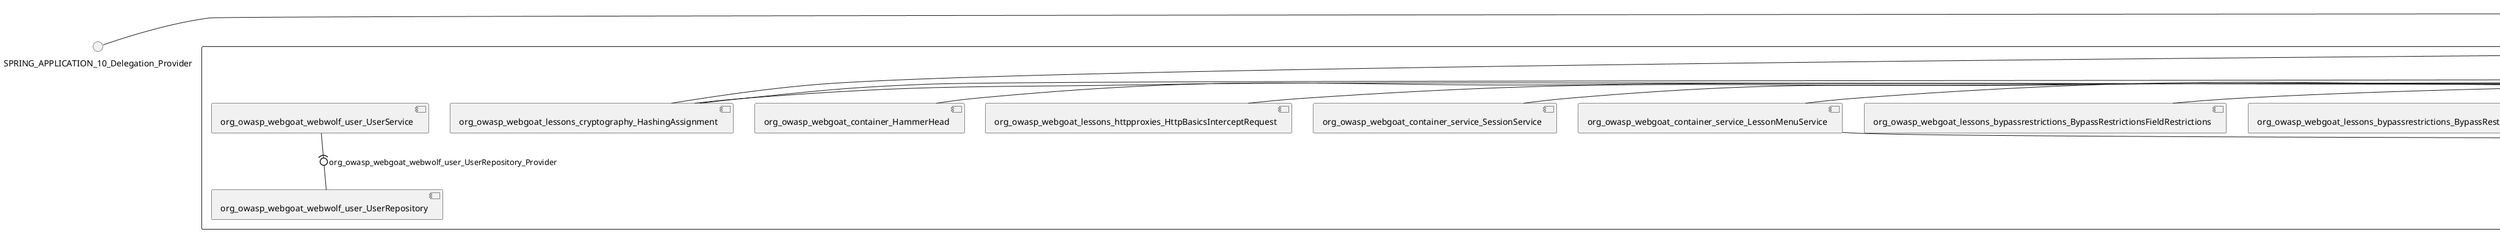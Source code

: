 @startuml
skinparam fixCircleLabelOverlapping true
skinparam componentStyle uml2
() SPRING_APPLICATION_10_Delegation_Provider
() SPRING_APPLICATION_11_Delegation_Provider
() SPRING_APPLICATION_2_Delegation_Provider
() SPRING_APPLICATION_3_Delegation_Provider
() SPRING_APPLICATION_4_Delegation_Provider
() SPRING_APPLICATION_5_Delegation_Provider
() SPRING_APPLICATION_6_Delegation_Provider
() SPRING_APPLICATION_7_Delegation_Provider
() SPRING_APPLICATION_8_Delegation_Provider
() SPRING_APPLICATION_9_Delegation_Provider
() SPRING_APPLICATION_BypassRestrictions_FieldRestrictions_POST_Delegation_Provider
() SPRING_APPLICATION_BypassRestrictions_frontendValidation_POST_Delegation_Provider
() SPRING_APPLICATION_ChromeDevTools_dummy_POST_Delegation_Provider
() SPRING_APPLICATION_ChromeDevTools_network_POST_Delegation_Provider
() SPRING_APPLICATION_CrossSiteScriptingStored_stored_xss_POST_Delegation_Provider
() SPRING_APPLICATION_CrossSiteScriptingStored_stored_xss_follow_up_POST_Delegation_Provider
() SPRING_APPLICATION_CrossSiteScripting_attack1_POST_Delegation_Provider
() SPRING_APPLICATION_CrossSiteScripting_attack3_POST_Delegation_Provider
() SPRING_APPLICATION_CrossSiteScripting_attack4_POST_Delegation_Provider
() SPRING_APPLICATION_CrossSiteScripting_attack5a_GET_Delegation_Provider
() SPRING_APPLICATION_CrossSiteScripting_attack6a_POST_Delegation_Provider
() SPRING_APPLICATION_CrossSiteScripting_dom_follow_up_POST_Delegation_Provider
() SPRING_APPLICATION_CrossSiteScripting_phone_home_xss_POST_Delegation_Provider
() SPRING_APPLICATION_CrossSiteScripting_quiz_GET_POST_Delegation_Provider
() SPRING_APPLICATION_Delegation_Provider
() SPRING_APPLICATION_GET_10_Delegation_Provider
() SPRING_APPLICATION_GET_11_Delegation_Provider
() SPRING_APPLICATION_GET_12_Delegation_Provider
() SPRING_APPLICATION_GET_13_Delegation_Provider
() SPRING_APPLICATION_GET_14_Delegation_Provider
() SPRING_APPLICATION_GET_2_Delegation_Provider
() SPRING_APPLICATION_GET_3_Delegation_Provider
() SPRING_APPLICATION_GET_4_Delegation_Provider
() SPRING_APPLICATION_GET_5_Delegation_Provider
() SPRING_APPLICATION_GET_6_Delegation_Provider
() SPRING_APPLICATION_GET_7_Delegation_Provider
() SPRING_APPLICATION_GET_8_Delegation_Provider
() SPRING_APPLICATION_GET_9_Delegation_Provider
() SPRING_APPLICATION_GET_Delegation_Provider
() SPRING_APPLICATION_HtmlTampering_task_POST_Delegation_Provider
() SPRING_APPLICATION_HttpBasics_attack1_POST_Delegation_Provider
() SPRING_APPLICATION_HttpBasics_attack2_POST_Delegation_Provider
() SPRING_APPLICATION_IDOR_diff_attributes_POST_Delegation_Provider
() SPRING_APPLICATION_IDOR_login_POST_Delegation_Provider
() SPRING_APPLICATION_IDOR_profile_alt_path_POST_Delegation_Provider
() SPRING_APPLICATION_InsecureDeserialization_task_POST_Delegation_Provider
() SPRING_APPLICATION_InsecureLogin_Delegation_Provider
() SPRING_APPLICATION_JWT_decode_POST_Delegation_Provider
() SPRING_APPLICATION_JWT_jku_Delegation_Provider
() SPRING_APPLICATION_JWT_kid_Delegation_Provider
() SPRING_APPLICATION_JWT_quiz_GET_POST_Delegation_Provider
() SPRING_APPLICATION_JWT_refresh_Delegation_Provider
() SPRING_APPLICATION_JWT_secret_POST_Delegation_Provider
() SPRING_APPLICATION_JWT_votings_Delegation_Provider
() SPRING_APPLICATION_LogSpoofing_log_bleeding_POST_Delegation_Provider
() SPRING_APPLICATION_LogSpoofing_log_spoofing_POST_Delegation_Provider
() SPRING_APPLICATION_POST_10_Delegation_Provider
() SPRING_APPLICATION_POST_11_Delegation_Provider
() SPRING_APPLICATION_POST_12_Delegation_Provider
() SPRING_APPLICATION_POST_13_Delegation_Provider
() SPRING_APPLICATION_POST_14_Delegation_Provider
() SPRING_APPLICATION_POST_15_Delegation_Provider
() SPRING_APPLICATION_POST_16_Delegation_Provider
() SPRING_APPLICATION_POST_17_Delegation_Provider
() SPRING_APPLICATION_POST_18_Delegation_Provider
() SPRING_APPLICATION_POST_2_Delegation_Provider
() SPRING_APPLICATION_POST_3_Delegation_Provider
() SPRING_APPLICATION_POST_4_Delegation_Provider
() SPRING_APPLICATION_POST_5_Delegation_Provider
() SPRING_APPLICATION_POST_6_Delegation_Provider
() SPRING_APPLICATION_POST_7_Delegation_Provider
() SPRING_APPLICATION_POST_8_Delegation_Provider
() SPRING_APPLICATION_POST_9_Delegation_Provider
() SPRING_APPLICATION_POST_Delegation_Provider
() SPRING_APPLICATION_PUT_Delegation_Provider
() SPRING_APPLICATION_PasswordReset_ForgotPassword_create_password_reset_link_POST_Delegation_Provider
() SPRING_APPLICATION_PasswordReset_SecurityQuestions_POST_Delegation_Provider
() SPRING_APPLICATION_PasswordReset_reset_Delegation_Provider
() SPRING_APPLICATION_PasswordReset_simple_mail_reset_POST_Delegation_Provider
() SPRING_APPLICATION_PathTraversal_profile_picture_GET_Delegation_Provider
() SPRING_APPLICATION_PathTraversal_profile_picture_fix_GET_Delegation_Provider
() SPRING_APPLICATION_PathTraversal_profile_upload_POST_Delegation_Provider
() SPRING_APPLICATION_PathTraversal_profile_upload_fix_POST_Delegation_Provider
() SPRING_APPLICATION_PathTraversal_profile_upload_remove_user_input_POST_Delegation_Provider
() SPRING_APPLICATION_PathTraversal_random_POST_Delegation_Provider
() SPRING_APPLICATION_PathTraversal_random_picture_GET_Delegation_Provider
() SPRING_APPLICATION_PathTraversal_zip_slip_Delegation_Provider
() SPRING_APPLICATION_SSRF_task1_POST_Delegation_Provider
() SPRING_APPLICATION_SSRF_task2_POST_Delegation_Provider
() SPRING_APPLICATION_SecurePasswords_assignment_POST_Delegation_Provider
() SPRING_APPLICATION_SqlInjectionAdvanced_attack6a_POST_Delegation_Provider
() SPRING_APPLICATION_SqlInjectionAdvanced_attack6b_POST_Delegation_Provider
() SPRING_APPLICATION_SqlInjectionAdvanced_challenge_Login_POST_Delegation_Provider
() SPRING_APPLICATION_SqlInjectionAdvanced_challenge_PUT_Delegation_Provider
() SPRING_APPLICATION_SqlInjectionAdvanced_quiz_GET_POST_Delegation_Provider
() SPRING_APPLICATION_SqlInjectionMitigations_attack10a_POST_Delegation_Provider
() SPRING_APPLICATION_SqlInjectionMitigations_attack10b_POST_Delegation_Provider
() SPRING_APPLICATION_SqlInjectionMitigations_attack12a_POST_Delegation_Provider
() SPRING_APPLICATION_SqlInjectionMitigations_servers_GET_Delegation_Provider
() SPRING_APPLICATION_SqlInjection_assignment5a_POST_Delegation_Provider
() SPRING_APPLICATION_SqlInjection_assignment5b_POST_Delegation_Provider
() SPRING_APPLICATION_SqlInjection_attack10_POST_Delegation_Provider
() SPRING_APPLICATION_SqlInjection_attack2_POST_Delegation_Provider
() SPRING_APPLICATION_SqlInjection_attack3_POST_Delegation_Provider
() SPRING_APPLICATION_SqlInjection_attack4_POST_Delegation_Provider
() SPRING_APPLICATION_SqlInjection_attack5_POST_Delegation_Provider
() SPRING_APPLICATION_SqlInjection_attack8_POST_Delegation_Provider
() SPRING_APPLICATION_SqlInjection_attack9_POST_Delegation_Provider
() SPRING_APPLICATION_SqlOnlyInputValidationOnKeywords_attack_POST_Delegation_Provider
() SPRING_APPLICATION_SqlOnlyInputValidation_attack_POST_Delegation_Provider
() SPRING_APPLICATION_VulnerableComponents_attack1_POST_Delegation_Provider
() SPRING_APPLICATION_WebWolf_GET_Delegation_Provider
() SPRING_APPLICATION_WebWolf_landing_Delegation_Provider
() SPRING_APPLICATION_WebWolf_mail_Delegation_Provider
() SPRING_APPLICATION_challenge_1_POST_Delegation_Provider
() SPRING_APPLICATION_challenge_5_POST_Delegation_Provider
() SPRING_APPLICATION_challenge_7_Delegation_Provider
() SPRING_APPLICATION_challenge_8_Delegation_Provider
() SPRING_APPLICATION_challenge_logo_Delegation_Provider
() SPRING_APPLICATION_cia_quiz_GET_POST_Delegation_Provider
() SPRING_APPLICATION_clientSideFiltering_attack1_POST_Delegation_Provider
() SPRING_APPLICATION_clientSideFiltering_challenge_store_coupons_GET_Delegation_Provider
() SPRING_APPLICATION_clientSideFiltering_getItForFree_POST_Delegation_Provider
() SPRING_APPLICATION_clientSideFiltering_salaries_GET_Delegation_Provider
() SPRING_APPLICATION_crypto_encoding_basic_auth_POST_Delegation_Provider
() SPRING_APPLICATION_crypto_encoding_xor_POST_Delegation_Provider
() SPRING_APPLICATION_crypto_hashing_POST_Delegation_Provider
() SPRING_APPLICATION_crypto_secure_defaults_POST_Delegation_Provider
() SPRING_APPLICATION_crypto_signing_verify_POST_Delegation_Provider
() SPRING_APPLICATION_csrf_feedback_message_POST_Delegation_Provider
() SPRING_APPLICATION_csrf_review_POST_Delegation_Provider
() SPRING_APPLICATION_files_GET_Delegation_Provider
() SPRING_APPLICATION_fileupload_POST_Delegation_Provider
() SPRING_APPLICATION_jwt_Delegation_Provider
() SPRING_APPLICATION_landing_Delegation_Provider
() SPRING_APPLICATION_lesson_template_Delegation_Provider
() SPRING_APPLICATION_login_oauth_mvc_GET_Delegation_Provider
() SPRING_APPLICATION_mail_DELETE_GET_POST_Delegation_Provider
() SPRING_APPLICATION_register_mvc_POST_Delegation_Provider
() SPRING_APPLICATION_registration_GET_Delegation_Provider
() SPRING_APPLICATION_requests_GET_Delegation_Provider
() SPRING_APPLICATION_scoreboard_data_GET_Delegation_Provider
() SPRING_APPLICATION_server_directory_GET_Delegation_Provider
() SPRING_APPLICATION_service_debug_labels_mvc_Delegation_Provider
() SPRING_APPLICATION_service_lessonoverview_mvc_GET_Delegation_Provider
() SPRING_APPLICATION_xxe_comments_GET_Delegation_Provider
rectangle System {
[org_owasp_webgoat_container_HammerHead] [[webgoat-webgoat.repository#_bzJ7OqrVEe-VJqgvZf4Ufw]]
[org_owasp_webgoat_container_WebWolfRedirect] [[webgoat-webgoat.repository#_bzJ7OqrVEe-VJqgvZf4Ufw]]
[org_owasp_webgoat_container_controller_StartLesson] [[webgoat-webgoat.repository#_bzJ7OqrVEe-VJqgvZf4Ufw]]
[org_owasp_webgoat_container_controller_Welcome] [[webgoat-webgoat.repository#_bzJ7OqrVEe-VJqgvZf4Ufw]]
[org_owasp_webgoat_container_i18n_PluginMessages_Provider] [[webgoat-webgoat.repository#_bzJ7OqrVEe-VJqgvZf4Ufw]]
[org_owasp_webgoat_container_report_ReportCardController] [[webgoat-webgoat.repository#_bzJ7OqrVEe-VJqgvZf4Ufw]]
[org_owasp_webgoat_container_service_EnvironmentService] [[webgoat-webgoat.repository#_bzJ7OqrVEe-VJqgvZf4Ufw]]
[org_owasp_webgoat_container_service_HintService] [[webgoat-webgoat.repository#_bzJ7OqrVEe-VJqgvZf4Ufw]]
[org_owasp_webgoat_container_service_LabelDebugService] [[webgoat-webgoat.repository#_bzJ7OqrVEe-VJqgvZf4Ufw]]
[org_owasp_webgoat_container_service_LabelService] [[webgoat-webgoat.repository#_bzJ7OqrVEe-VJqgvZf4Ufw]]
[org_owasp_webgoat_container_service_LessonInfoService] [[webgoat-webgoat.repository#_bzJ7OqrVEe-VJqgvZf4Ufw]]
[org_owasp_webgoat_container_service_LessonMenuService] [[webgoat-webgoat.repository#_bzJ7OqrVEe-VJqgvZf4Ufw]]
[org_owasp_webgoat_container_service_LessonProgressService] [[webgoat-webgoat.repository#_bzJ7OqrVEe-VJqgvZf4Ufw]]
[org_owasp_webgoat_container_service_RestartLessonService] [[webgoat-webgoat.repository#_bzJ7OqrVEe-VJqgvZf4Ufw]]
[org_owasp_webgoat_container_service_SessionService] [[webgoat-webgoat.repository#_bzJ7OqrVEe-VJqgvZf4Ufw]]
[org_owasp_webgoat_container_session_LessonSession_Provider] [[webgoat-webgoat.repository#_bzJ7OqrVEe-VJqgvZf4Ufw]]
[org_owasp_webgoat_container_users_RegistrationController] [[webgoat-webgoat.repository#_bzJ7OqrVEe-VJqgvZf4Ufw]]
[org_owasp_webgoat_container_users_Scoreboard] [[webgoat-webgoat.repository#_bzJ7OqrVEe-VJqgvZf4Ufw]]
[org_owasp_webgoat_container_users_UserProgressRepository] [[webgoat-webgoat.repository#_bzJ7OqrVEe-VJqgvZf4Ufw]]
[org_owasp_webgoat_container_users_UserRepository] [[webgoat-webgoat.repository#_bzJ7OqrVEe-VJqgvZf4Ufw]]
[org_owasp_webgoat_container_users_UserService] [[webgoat-webgoat.repository#_bzJ7OqrVEe-VJqgvZf4Ufw]]
[org_owasp_webgoat_lessons_authbypass_VerifyAccount] [[webgoat-webgoat.repository#_bzJ7OqrVEe-VJqgvZf4Ufw]]
[org_owasp_webgoat_lessons_bypassrestrictions_BypassRestrictionsFieldRestrictions] [[webgoat-webgoat.repository#_bzJ7OqrVEe-VJqgvZf4Ufw]]
[org_owasp_webgoat_lessons_bypassrestrictions_BypassRestrictionsFrontendValidation] [[webgoat-webgoat.repository#_bzJ7OqrVEe-VJqgvZf4Ufw]]
[org_owasp_webgoat_lessons_challenges_FlagController] [[webgoat-webgoat.repository#_bzJ7OqrVEe-VJqgvZf4Ufw]]
[org_owasp_webgoat_lessons_challenges_challenge1_Assignment1] [[webgoat-webgoat.repository#_bzJ7OqrVEe-VJqgvZf4Ufw]]
[org_owasp_webgoat_lessons_challenges_challenge1_ImageServlet] [[webgoat-webgoat.repository#_bzJ7OqrVEe-VJqgvZf4Ufw]]
[org_owasp_webgoat_lessons_challenges_challenge5_Assignment5] [[webgoat-webgoat.repository#_bzJ7OqrVEe-VJqgvZf4Ufw]]
[org_owasp_webgoat_lessons_challenges_challenge7_Assignment7] [[webgoat-webgoat.repository#_bzJ7OqrVEe-VJqgvZf4Ufw]]
[org_owasp_webgoat_lessons_challenges_challenge8_Assignment8] [[webgoat-webgoat.repository#_bzJ7OqrVEe-VJqgvZf4Ufw]]
[org_owasp_webgoat_lessons_chromedevtools_NetworkDummy] [[webgoat-webgoat.repository#_bzJ7OqrVEe-VJqgvZf4Ufw]]
[org_owasp_webgoat_lessons_chromedevtools_NetworkLesson] [[webgoat-webgoat.repository#_bzJ7OqrVEe-VJqgvZf4Ufw]]
[org_owasp_webgoat_lessons_cia_CIAQuiz] [[webgoat-webgoat.repository#_bzJ7OqrVEe-VJqgvZf4Ufw]]
[org_owasp_webgoat_lessons_clientsidefiltering_ClientSideFilteringAssignment] [[webgoat-webgoat.repository#_bzJ7OqrVEe-VJqgvZf4Ufw]]
[org_owasp_webgoat_lessons_clientsidefiltering_ClientSideFilteringFreeAssignment] [[webgoat-webgoat.repository#_bzJ7OqrVEe-VJqgvZf4Ufw]]
[org_owasp_webgoat_lessons_clientsidefiltering_Salaries] [[webgoat-webgoat.repository#_bzJ7OqrVEe-VJqgvZf4Ufw]]
[org_owasp_webgoat_lessons_clientsidefiltering_ShopEndpoint] [[webgoat-webgoat.repository#_bzJ7OqrVEe-VJqgvZf4Ufw]]
[org_owasp_webgoat_lessons_cryptography_EncodingAssignment] [[webgoat-webgoat.repository#_bzJ7OqrVEe-VJqgvZf4Ufw]]
[org_owasp_webgoat_lessons_cryptography_HashingAssignment] [[webgoat-webgoat.repository#_bzJ7OqrVEe-VJqgvZf4Ufw]]
[org_owasp_webgoat_lessons_cryptography_SecureDefaultsAssignment] [[webgoat-webgoat.repository#_bzJ7OqrVEe-VJqgvZf4Ufw]]
[org_owasp_webgoat_lessons_cryptography_SigningAssignment] [[webgoat-webgoat.repository#_bzJ7OqrVEe-VJqgvZf4Ufw]]
[org_owasp_webgoat_lessons_cryptography_XOREncodingAssignment] [[webgoat-webgoat.repository#_bzJ7OqrVEe-VJqgvZf4Ufw]]
[org_owasp_webgoat_lessons_csrf_CSRFConfirmFlag1] [[webgoat-webgoat.repository#_bzJ7OqrVEe-VJqgvZf4Ufw]]
[org_owasp_webgoat_lessons_csrf_CSRFFeedback] [[webgoat-webgoat.repository#_bzJ7OqrVEe-VJqgvZf4Ufw]]
[org_owasp_webgoat_lessons_csrf_CSRFGetFlag] [[webgoat-webgoat.repository#_bzJ7OqrVEe-VJqgvZf4Ufw]]
[org_owasp_webgoat_lessons_csrf_CSRFLogin] [[webgoat-webgoat.repository#_bzJ7OqrVEe-VJqgvZf4Ufw]]
[org_owasp_webgoat_lessons_csrf_ForgedReviews] [[webgoat-webgoat.repository#_bzJ7OqrVEe-VJqgvZf4Ufw]]
[org_owasp_webgoat_lessons_csrf_ObjectMapper_Provider] [[webgoat-webgoat.repository#_bzJ7OqrVEe-VJqgvZf4Ufw]]
[org_owasp_webgoat_lessons_deserialization_InsecureDeserializationTask] [[webgoat-webgoat.repository#_bzJ7OqrVEe-VJqgvZf4Ufw]]
[org_owasp_webgoat_lessons_hijacksession_HijackSessionAssignment] [[webgoat-webgoat.repository#_bzJ7OqrVEe-VJqgvZf4Ufw]]
[org_owasp_webgoat_lessons_hijacksession_cas_HijackSessionAuthenticationProvider] [[webgoat-webgoat.repository#_bzJ7OqrVEe-VJqgvZf4Ufw]]
[org_owasp_webgoat_lessons_htmltampering_HtmlTamperingTask] [[webgoat-webgoat.repository#_bzJ7OqrVEe-VJqgvZf4Ufw]]
[org_owasp_webgoat_lessons_httpbasics_HttpBasicsLesson] [[webgoat-webgoat.repository#_bzJ7OqrVEe-VJqgvZf4Ufw]]
[org_owasp_webgoat_lessons_httpbasics_HttpBasicsQuiz] [[webgoat-webgoat.repository#_bzJ7OqrVEe-VJqgvZf4Ufw]]
[org_owasp_webgoat_lessons_httpproxies_HttpBasicsInterceptRequest] [[webgoat-webgoat.repository#_bzJ7OqrVEe-VJqgvZf4Ufw]]
[org_owasp_webgoat_lessons_idor_IDORDiffAttributes] [[webgoat-webgoat.repository#_bzJ7OqrVEe-VJqgvZf4Ufw]]
[org_owasp_webgoat_lessons_idor_IDOREditOtherProfile] [[webgoat-webgoat.repository#_bzJ7OqrVEe-VJqgvZf4Ufw]]
[org_owasp_webgoat_lessons_idor_IDORLogin] [[webgoat-webgoat.repository#_bzJ7OqrVEe-VJqgvZf4Ufw]]
[org_owasp_webgoat_lessons_idor_IDORViewOtherProfile] [[webgoat-webgoat.repository#_bzJ7OqrVEe-VJqgvZf4Ufw]]
[org_owasp_webgoat_lessons_idor_IDORViewOwnProfile] [[webgoat-webgoat.repository#_bzJ7OqrVEe-VJqgvZf4Ufw]]
[org_owasp_webgoat_lessons_idor_IDORViewOwnProfileAltUrl] [[webgoat-webgoat.repository#_bzJ7OqrVEe-VJqgvZf4Ufw]]
[org_owasp_webgoat_lessons_insecurelogin_InsecureLoginTask] [[webgoat-webgoat.repository#_bzJ7OqrVEe-VJqgvZf4Ufw]]
[org_owasp_webgoat_lessons_jwt_JWTDecodeEndpoint] [[webgoat-webgoat.repository#_bzJ7OqrVEe-VJqgvZf4Ufw]]
[org_owasp_webgoat_lessons_jwt_JWTQuiz] [[webgoat-webgoat.repository#_bzJ7OqrVEe-VJqgvZf4Ufw]]
[org_owasp_webgoat_lessons_jwt_JWTRefreshEndpoint] [[webgoat-webgoat.repository#_bzJ7OqrVEe-VJqgvZf4Ufw]]
[org_owasp_webgoat_lessons_jwt_JWTSecretKeyEndpoint] [[webgoat-webgoat.repository#_bzJ7OqrVEe-VJqgvZf4Ufw]]
[org_owasp_webgoat_lessons_jwt_JWTVotesEndpoint] [[webgoat-webgoat.repository#_bzJ7OqrVEe-VJqgvZf4Ufw]]
[org_owasp_webgoat_lessons_jwt_claimmisuse_JWTHeaderJKUEndpoint] [[webgoat-webgoat.repository#_bzJ7OqrVEe-VJqgvZf4Ufw]]
[org_owasp_webgoat_lessons_jwt_claimmisuse_JWTHeaderKIDEndpoint] [[webgoat-webgoat.repository#_bzJ7OqrVEe-VJqgvZf4Ufw]]
[org_owasp_webgoat_lessons_lessontemplate_SampleAttack] [[webgoat-webgoat.repository#_bzJ7OqrVEe-VJqgvZf4Ufw]]
[org_owasp_webgoat_lessons_logging_LogBleedingTask] [[webgoat-webgoat.repository#_bzJ7OqrVEe-VJqgvZf4Ufw]]
[org_owasp_webgoat_lessons_logging_LogSpoofingTask] [[webgoat-webgoat.repository#_bzJ7OqrVEe-VJqgvZf4Ufw]]
[org_owasp_webgoat_lessons_missingac_MissingFunctionACHiddenMenus] [[webgoat-webgoat.repository#_bzJ7OqrVEe-VJqgvZf4Ufw]]
[org_owasp_webgoat_lessons_missingac_MissingFunctionACUsers] [[webgoat-webgoat.repository#_bzJ7OqrVEe-VJqgvZf4Ufw]]
[org_owasp_webgoat_lessons_missingac_MissingFunctionACYourHash] [[webgoat-webgoat.repository#_bzJ7OqrVEe-VJqgvZf4Ufw]]
[org_owasp_webgoat_lessons_missingac_MissingFunctionACYourHashAdmin] [[webgoat-webgoat.repository#_bzJ7OqrVEe-VJqgvZf4Ufw]]
[org_owasp_webgoat_lessons_passwordreset_QuestionsAssignment] [[webgoat-webgoat.repository#_bzJ7OqrVEe-VJqgvZf4Ufw]]
[org_owasp_webgoat_lessons_passwordreset_ResetLinkAssignment] [[webgoat-webgoat.repository#_bzJ7OqrVEe-VJqgvZf4Ufw]]
[org_owasp_webgoat_lessons_passwordreset_ResetLinkAssignmentForgotPassword] [[webgoat-webgoat.repository#_bzJ7OqrVEe-VJqgvZf4Ufw]]
[org_owasp_webgoat_lessons_passwordreset_SecurityQuestionAssignment] [[webgoat-webgoat.repository#_bzJ7OqrVEe-VJqgvZf4Ufw]]
[org_owasp_webgoat_lessons_passwordreset_SimpleMailAssignment] [[webgoat-webgoat.repository#_bzJ7OqrVEe-VJqgvZf4Ufw]]
[org_owasp_webgoat_lessons_passwordreset_TriedQuestions] [[webgoat-webgoat.repository#_bzJ7OqrVEe-VJqgvZf4Ufw]]
[org_owasp_webgoat_lessons_pathtraversal_ProfileUpload] [[webgoat-webgoat.repository#_bzJ7OqrVEe-VJqgvZf4Ufw]]
[org_owasp_webgoat_lessons_pathtraversal_ProfileUploadFix] [[webgoat-webgoat.repository#_bzJ7OqrVEe-VJqgvZf4Ufw]]
[org_owasp_webgoat_lessons_pathtraversal_ProfileUploadRemoveUserInput] [[webgoat-webgoat.repository#_bzJ7OqrVEe-VJqgvZf4Ufw]]
[org_owasp_webgoat_lessons_pathtraversal_ProfileUploadRetrieval] [[webgoat-webgoat.repository#_bzJ7OqrVEe-VJqgvZf4Ufw]]
[org_owasp_webgoat_lessons_pathtraversal_ProfileZipSlip] [[webgoat-webgoat.repository#_bzJ7OqrVEe-VJqgvZf4Ufw]]
[org_owasp_webgoat_lessons_securepasswords_SecurePasswordsAssignment] [[webgoat-webgoat.repository#_bzJ7OqrVEe-VJqgvZf4Ufw]]
[org_owasp_webgoat_lessons_spoofcookie_SpoofCookieAssignment] [[webgoat-webgoat.repository#_bzJ7OqrVEe-VJqgvZf4Ufw]]
[org_owasp_webgoat_lessons_sqlinjection_advanced_SqlInjectionChallenge] [[webgoat-webgoat.repository#_bzJ7OqrVEe-VJqgvZf4Ufw]]
[org_owasp_webgoat_lessons_sqlinjection_advanced_SqlInjectionChallengeLogin] [[webgoat-webgoat.repository#_bzJ7OqrVEe-VJqgvZf4Ufw]]
[org_owasp_webgoat_lessons_sqlinjection_advanced_SqlInjectionLesson6a] [[webgoat-webgoat.repository#_bzJ7OqrVEe-VJqgvZf4Ufw]]
[org_owasp_webgoat_lessons_sqlinjection_advanced_SqlInjectionLesson6b] [[webgoat-webgoat.repository#_bzJ7OqrVEe-VJqgvZf4Ufw]]
[org_owasp_webgoat_lessons_sqlinjection_advanced_SqlInjectionQuiz] [[webgoat-webgoat.repository#_bzJ7OqrVEe-VJqgvZf4Ufw]]
[org_owasp_webgoat_lessons_sqlinjection_introduction_SqlInjectionLesson10] [[webgoat-webgoat.repository#_bzJ7OqrVEe-VJqgvZf4Ufw]]
[org_owasp_webgoat_lessons_sqlinjection_introduction_SqlInjectionLesson2] [[webgoat-webgoat.repository#_bzJ7OqrVEe-VJqgvZf4Ufw]]
[org_owasp_webgoat_lessons_sqlinjection_introduction_SqlInjectionLesson3] [[webgoat-webgoat.repository#_bzJ7OqrVEe-VJqgvZf4Ufw]]
[org_owasp_webgoat_lessons_sqlinjection_introduction_SqlInjectionLesson4] [[webgoat-webgoat.repository#_bzJ7OqrVEe-VJqgvZf4Ufw]]
[org_owasp_webgoat_lessons_sqlinjection_introduction_SqlInjectionLesson5] [[webgoat-webgoat.repository#_bzJ7OqrVEe-VJqgvZf4Ufw]]
[org_owasp_webgoat_lessons_sqlinjection_introduction_SqlInjectionLesson5a] [[webgoat-webgoat.repository#_bzJ7OqrVEe-VJqgvZf4Ufw]]
[org_owasp_webgoat_lessons_sqlinjection_introduction_SqlInjectionLesson5b] [[webgoat-webgoat.repository#_bzJ7OqrVEe-VJqgvZf4Ufw]]
[org_owasp_webgoat_lessons_sqlinjection_introduction_SqlInjectionLesson8] [[webgoat-webgoat.repository#_bzJ7OqrVEe-VJqgvZf4Ufw]]
[org_owasp_webgoat_lessons_sqlinjection_introduction_SqlInjectionLesson9] [[webgoat-webgoat.repository#_bzJ7OqrVEe-VJqgvZf4Ufw]]
[org_owasp_webgoat_lessons_sqlinjection_mitigation_Servers] [[webgoat-webgoat.repository#_bzJ7OqrVEe-VJqgvZf4Ufw]]
[org_owasp_webgoat_lessons_sqlinjection_mitigation_SqlInjectionLesson10a] [[webgoat-webgoat.repository#_bzJ7OqrVEe-VJqgvZf4Ufw]]
[org_owasp_webgoat_lessons_sqlinjection_mitigation_SqlInjectionLesson10b] [[webgoat-webgoat.repository#_bzJ7OqrVEe-VJqgvZf4Ufw]]
[org_owasp_webgoat_lessons_sqlinjection_mitigation_SqlInjectionLesson13] [[webgoat-webgoat.repository#_bzJ7OqrVEe-VJqgvZf4Ufw]]
[org_owasp_webgoat_lessons_sqlinjection_mitigation_SqlOnlyInputValidation] [[webgoat-webgoat.repository#_bzJ7OqrVEe-VJqgvZf4Ufw]]
[org_owasp_webgoat_lessons_sqlinjection_mitigation_SqlOnlyInputValidationOnKeywords] [[webgoat-webgoat.repository#_bzJ7OqrVEe-VJqgvZf4Ufw]]
[org_owasp_webgoat_lessons_ssrf_SSRFTask1] [[webgoat-webgoat.repository#_bzJ7OqrVEe-VJqgvZf4Ufw]]
[org_owasp_webgoat_lessons_ssrf_SSRFTask2] [[webgoat-webgoat.repository#_bzJ7OqrVEe-VJqgvZf4Ufw]]
[org_owasp_webgoat_lessons_vulnerablecomponents_VulnerableComponentsLesson] [[webgoat-webgoat.repository#_bzJ7OqrVEe-VJqgvZf4Ufw]]
[org_owasp_webgoat_lessons_webwolfintroduction_LandingAssignment] [[webgoat-webgoat.repository#_bzJ7OqrVEe-VJqgvZf4Ufw]]
[org_owasp_webgoat_lessons_webwolfintroduction_MailAssignment] [[webgoat-webgoat.repository#_bzJ7OqrVEe-VJqgvZf4Ufw]]
[org_owasp_webgoat_lessons_xss_CrossSiteScriptingLesson1] [[webgoat-webgoat.repository#_bzJ7OqrVEe-VJqgvZf4Ufw]]
[org_owasp_webgoat_lessons_xss_CrossSiteScriptingLesson5a] [[webgoat-webgoat.repository#_bzJ7OqrVEe-VJqgvZf4Ufw]]
[org_owasp_webgoat_lessons_xss_CrossSiteScriptingLesson6a] [[webgoat-webgoat.repository#_bzJ7OqrVEe-VJqgvZf4Ufw]]
[org_owasp_webgoat_lessons_xss_CrossSiteScriptingQuiz] [[webgoat-webgoat.repository#_bzJ7OqrVEe-VJqgvZf4Ufw]]
[org_owasp_webgoat_lessons_xss_DOMCrossSiteScripting] [[webgoat-webgoat.repository#_bzJ7OqrVEe-VJqgvZf4Ufw]]
[org_owasp_webgoat_lessons_xss_DOMCrossSiteScriptingVerifier] [[webgoat-webgoat.repository#_bzJ7OqrVEe-VJqgvZf4Ufw]]
[org_owasp_webgoat_lessons_xss_mitigation_CrossSiteScriptingLesson3] [[webgoat-webgoat.repository#_bzJ7OqrVEe-VJqgvZf4Ufw]]
[org_owasp_webgoat_lessons_xss_mitigation_CrossSiteScriptingLesson4] [[webgoat-webgoat.repository#_bzJ7OqrVEe-VJqgvZf4Ufw]]
[org_owasp_webgoat_lessons_xss_stored_StoredCrossSiteScriptingVerifier] [[webgoat-webgoat.repository#_bzJ7OqrVEe-VJqgvZf4Ufw]]
[org_owasp_webgoat_lessons_xss_stored_StoredXssComments] [[webgoat-webgoat.repository#_bzJ7OqrVEe-VJqgvZf4Ufw]]
[org_owasp_webgoat_lessons_xxe_BlindSendFileAssignment] [[webgoat-webgoat.repository#_bzJ7OqrVEe-VJqgvZf4Ufw]]
[org_owasp_webgoat_lessons_xxe_CommentsEndpoint] [[webgoat-webgoat.repository#_bzJ7OqrVEe-VJqgvZf4Ufw]]
[org_owasp_webgoat_lessons_xxe_ContentTypeAssignment] [[webgoat-webgoat.repository#_bzJ7OqrVEe-VJqgvZf4Ufw]]
[org_owasp_webgoat_lessons_xxe_SimpleXXE] [[webgoat-webgoat.repository#_bzJ7OqrVEe-VJqgvZf4Ufw]]
[org_owasp_webgoat_webwolf_FileServer] [[webgoat-webgoat.repository#_bzJ7OqrVEe-VJqgvZf4Ufw]]
[org_owasp_webgoat_webwolf_jwt_JWTController] [[webgoat-webgoat.repository#_bzJ7OqrVEe-VJqgvZf4Ufw]]
[org_owasp_webgoat_webwolf_mailbox_MailboxController] [[webgoat-webgoat.repository#_bzJ7OqrVEe-VJqgvZf4Ufw]]
[org_owasp_webgoat_webwolf_mailbox_MailboxRepository] [[webgoat-webgoat.repository#_bzJ7OqrVEe-VJqgvZf4Ufw]]
[org_owasp_webgoat_webwolf_requests_LandingPage] [[webgoat-webgoat.repository#_bzJ7OqrVEe-VJqgvZf4Ufw]]
[org_owasp_webgoat_webwolf_requests_Requests] [[webgoat-webgoat.repository#_bzJ7OqrVEe-VJqgvZf4Ufw]]
[org_owasp_webgoat_webwolf_user_UserRepository] [[webgoat-webgoat.repository#_bzJ7OqrVEe-VJqgvZf4Ufw]]
[org_owasp_webgoat_webwolf_user_UserService] [[webgoat-webgoat.repository#_bzJ7OqrVEe-VJqgvZf4Ufw]]
port SPRING_APPLICATION_10_Provider
SPRING_APPLICATION_10_Delegation_Provider - SPRING_APPLICATION_10_Provider
SPRING_APPLICATION_10_Provider - [org_owasp_webgoat_lessons_cryptography_SigningAssignment]
port SPRING_APPLICATION_11_Provider
SPRING_APPLICATION_11_Delegation_Provider - SPRING_APPLICATION_11_Provider
SPRING_APPLICATION_11_Provider - [org_owasp_webgoat_lessons_jwt_JWTSecretKeyEndpoint]
port SPRING_APPLICATION_2_Provider
SPRING_APPLICATION_2_Delegation_Provider - SPRING_APPLICATION_2_Provider
SPRING_APPLICATION_2_Provider - [org_owasp_webgoat_lessons_cryptography_HashingAssignment]
port SPRING_APPLICATION_3_Provider
SPRING_APPLICATION_3_Delegation_Provider - SPRING_APPLICATION_3_Provider
SPRING_APPLICATION_3_Provider - [org_owasp_webgoat_lessons_cryptography_HashingAssignment]
port SPRING_APPLICATION_4_Provider
SPRING_APPLICATION_4_Delegation_Provider - SPRING_APPLICATION_4_Provider
SPRING_APPLICATION_4_Provider - [org_owasp_webgoat_container_HammerHead]
port SPRING_APPLICATION_5_Provider
SPRING_APPLICATION_5_Delegation_Provider - SPRING_APPLICATION_5_Provider
SPRING_APPLICATION_5_Provider - [org_owasp_webgoat_lessons_httpproxies_HttpBasicsInterceptRequest]
port SPRING_APPLICATION_6_Provider
SPRING_APPLICATION_6_Delegation_Provider - SPRING_APPLICATION_6_Provider
SPRING_APPLICATION_6_Provider - [org_owasp_webgoat_lessons_xxe_SimpleXXE]
port SPRING_APPLICATION_7_Provider
SPRING_APPLICATION_7_Delegation_Provider - SPRING_APPLICATION_7_Provider
SPRING_APPLICATION_7_Provider - [org_owasp_webgoat_container_service_SessionService]
port SPRING_APPLICATION_8_Provider
SPRING_APPLICATION_8_Delegation_Provider - SPRING_APPLICATION_8_Provider
SPRING_APPLICATION_8_Provider - [org_owasp_webgoat_container_service_LabelDebugService]
port SPRING_APPLICATION_9_Provider
SPRING_APPLICATION_9_Delegation_Provider - SPRING_APPLICATION_9_Provider
SPRING_APPLICATION_9_Provider - [org_owasp_webgoat_container_service_LessonMenuService]
port SPRING_APPLICATION_BypassRestrictions_FieldRestrictions_POST_Provider
SPRING_APPLICATION_BypassRestrictions_FieldRestrictions_POST_Delegation_Provider - SPRING_APPLICATION_BypassRestrictions_FieldRestrictions_POST_Provider
SPRING_APPLICATION_BypassRestrictions_FieldRestrictions_POST_Provider - [org_owasp_webgoat_lessons_bypassrestrictions_BypassRestrictionsFieldRestrictions]
port SPRING_APPLICATION_BypassRestrictions_frontendValidation_POST_Provider
SPRING_APPLICATION_BypassRestrictions_frontendValidation_POST_Delegation_Provider - SPRING_APPLICATION_BypassRestrictions_frontendValidation_POST_Provider
SPRING_APPLICATION_BypassRestrictions_frontendValidation_POST_Provider - [org_owasp_webgoat_lessons_bypassrestrictions_BypassRestrictionsFrontendValidation]
port SPRING_APPLICATION_ChromeDevTools_dummy_POST_Provider
SPRING_APPLICATION_ChromeDevTools_dummy_POST_Delegation_Provider - SPRING_APPLICATION_ChromeDevTools_dummy_POST_Provider
SPRING_APPLICATION_ChromeDevTools_dummy_POST_Provider - [org_owasp_webgoat_lessons_chromedevtools_NetworkDummy]
port SPRING_APPLICATION_ChromeDevTools_network_POST_Provider
SPRING_APPLICATION_ChromeDevTools_network_POST_Delegation_Provider - SPRING_APPLICATION_ChromeDevTools_network_POST_Provider
SPRING_APPLICATION_ChromeDevTools_network_POST_Provider - [org_owasp_webgoat_lessons_chromedevtools_NetworkLesson]
port SPRING_APPLICATION_CrossSiteScriptingStored_stored_xss_POST_Provider
SPRING_APPLICATION_CrossSiteScriptingStored_stored_xss_POST_Delegation_Provider - SPRING_APPLICATION_CrossSiteScriptingStored_stored_xss_POST_Provider
SPRING_APPLICATION_CrossSiteScriptingStored_stored_xss_POST_Provider - [org_owasp_webgoat_lessons_xss_stored_StoredXssComments]
port SPRING_APPLICATION_CrossSiteScriptingStored_stored_xss_follow_up_POST_Provider
SPRING_APPLICATION_CrossSiteScriptingStored_stored_xss_follow_up_POST_Delegation_Provider - SPRING_APPLICATION_CrossSiteScriptingStored_stored_xss_follow_up_POST_Provider
SPRING_APPLICATION_CrossSiteScriptingStored_stored_xss_follow_up_POST_Provider - [org_owasp_webgoat_lessons_xss_stored_StoredCrossSiteScriptingVerifier]
port SPRING_APPLICATION_CrossSiteScripting_attack1_POST_Provider
SPRING_APPLICATION_CrossSiteScripting_attack1_POST_Delegation_Provider - SPRING_APPLICATION_CrossSiteScripting_attack1_POST_Provider
SPRING_APPLICATION_CrossSiteScripting_attack1_POST_Provider - [org_owasp_webgoat_lessons_xss_CrossSiteScriptingLesson1]
port SPRING_APPLICATION_CrossSiteScripting_attack3_POST_Provider
SPRING_APPLICATION_CrossSiteScripting_attack3_POST_Delegation_Provider - SPRING_APPLICATION_CrossSiteScripting_attack3_POST_Provider
SPRING_APPLICATION_CrossSiteScripting_attack3_POST_Provider - [org_owasp_webgoat_lessons_xss_mitigation_CrossSiteScriptingLesson3]
port SPRING_APPLICATION_CrossSiteScripting_attack4_POST_Provider
SPRING_APPLICATION_CrossSiteScripting_attack4_POST_Delegation_Provider - SPRING_APPLICATION_CrossSiteScripting_attack4_POST_Provider
SPRING_APPLICATION_CrossSiteScripting_attack4_POST_Provider - [org_owasp_webgoat_lessons_xss_mitigation_CrossSiteScriptingLesson4]
port SPRING_APPLICATION_CrossSiteScripting_attack5a_GET_Provider
SPRING_APPLICATION_CrossSiteScripting_attack5a_GET_Delegation_Provider - SPRING_APPLICATION_CrossSiteScripting_attack5a_GET_Provider
SPRING_APPLICATION_CrossSiteScripting_attack5a_GET_Provider - [org_owasp_webgoat_lessons_xss_CrossSiteScriptingLesson5a]
port SPRING_APPLICATION_CrossSiteScripting_attack6a_POST_Provider
SPRING_APPLICATION_CrossSiteScripting_attack6a_POST_Delegation_Provider - SPRING_APPLICATION_CrossSiteScripting_attack6a_POST_Provider
SPRING_APPLICATION_CrossSiteScripting_attack6a_POST_Provider - [org_owasp_webgoat_lessons_xss_CrossSiteScriptingLesson6a]
port SPRING_APPLICATION_CrossSiteScripting_dom_follow_up_POST_Provider
SPRING_APPLICATION_CrossSiteScripting_dom_follow_up_POST_Delegation_Provider - SPRING_APPLICATION_CrossSiteScripting_dom_follow_up_POST_Provider
SPRING_APPLICATION_CrossSiteScripting_dom_follow_up_POST_Provider - [org_owasp_webgoat_lessons_xss_DOMCrossSiteScriptingVerifier]
port SPRING_APPLICATION_CrossSiteScripting_phone_home_xss_POST_Provider
SPRING_APPLICATION_CrossSiteScripting_phone_home_xss_POST_Delegation_Provider - SPRING_APPLICATION_CrossSiteScripting_phone_home_xss_POST_Provider
SPRING_APPLICATION_CrossSiteScripting_phone_home_xss_POST_Provider - [org_owasp_webgoat_lessons_xss_DOMCrossSiteScripting]
port SPRING_APPLICATION_CrossSiteScripting_quiz_GET_POST_Provider
SPRING_APPLICATION_CrossSiteScripting_quiz_GET_POST_Delegation_Provider - SPRING_APPLICATION_CrossSiteScripting_quiz_GET_POST_Provider
SPRING_APPLICATION_CrossSiteScripting_quiz_GET_POST_Provider - [org_owasp_webgoat_lessons_xss_CrossSiteScriptingQuiz]
port SPRING_APPLICATION_Provider
SPRING_APPLICATION_Delegation_Provider - SPRING_APPLICATION_Provider
SPRING_APPLICATION_Provider - [org_owasp_webgoat_webwolf_FileServer]
port SPRING_APPLICATION_GET_10_Provider
SPRING_APPLICATION_GET_10_Delegation_Provider - SPRING_APPLICATION_GET_10_Provider
SPRING_APPLICATION_GET_10_Provider - [org_owasp_webgoat_container_report_ReportCardController]
port SPRING_APPLICATION_GET_11_Provider
SPRING_APPLICATION_GET_11_Delegation_Provider - SPRING_APPLICATION_GET_11_Provider
SPRING_APPLICATION_GET_11_Provider - [org_owasp_webgoat_container_service_LessonInfoService]
port SPRING_APPLICATION_GET_12_Provider
SPRING_APPLICATION_GET_12_Delegation_Provider - SPRING_APPLICATION_GET_12_Provider
SPRING_APPLICATION_GET_12_Provider - [org_owasp_webgoat_lessons_csrf_ForgedReviews]
port SPRING_APPLICATION_GET_13_Provider
SPRING_APPLICATION_GET_13_Delegation_Provider - SPRING_APPLICATION_GET_13_Provider
SPRING_APPLICATION_GET_13_Provider - [org_owasp_webgoat_container_service_RestartLessonService]
port SPRING_APPLICATION_GET_14_Provider
SPRING_APPLICATION_GET_14_Delegation_Provider - SPRING_APPLICATION_GET_14_Provider
SPRING_APPLICATION_GET_14_Provider - [org_owasp_webgoat_lessons_xss_stored_StoredXssComments]
port SPRING_APPLICATION_GET_2_Provider
SPRING_APPLICATION_GET_2_Delegation_Provider - SPRING_APPLICATION_GET_2_Provider
SPRING_APPLICATION_GET_2_Provider - [org_owasp_webgoat_lessons_idor_IDORViewOtherProfile]
port SPRING_APPLICATION_GET_3_Provider
SPRING_APPLICATION_GET_3_Delegation_Provider - SPRING_APPLICATION_GET_3_Provider
SPRING_APPLICATION_GET_3_Provider - [org_owasp_webgoat_lessons_idor_IDORViewOwnProfile]
port SPRING_APPLICATION_GET_4_Provider
SPRING_APPLICATION_GET_4_Delegation_Provider - SPRING_APPLICATION_GET_4_Provider
SPRING_APPLICATION_GET_4_Provider - [org_owasp_webgoat_container_controller_Welcome]
port SPRING_APPLICATION_GET_5_Provider
SPRING_APPLICATION_GET_5_Delegation_Provider - SPRING_APPLICATION_GET_5_Provider
SPRING_APPLICATION_GET_5_Provider - [org_owasp_webgoat_container_controller_StartLesson]
port SPRING_APPLICATION_GET_6_Provider
SPRING_APPLICATION_GET_6_Delegation_Provider - SPRING_APPLICATION_GET_6_Provider
SPRING_APPLICATION_GET_6_Provider - [org_owasp_webgoat_container_service_LabelService]
port SPRING_APPLICATION_GET_7_Provider
SPRING_APPLICATION_GET_7_Delegation_Provider - SPRING_APPLICATION_GET_7_Provider
SPRING_APPLICATION_GET_7_Provider - [org_owasp_webgoat_lessons_missingac_MissingFunctionACUsers]
port SPRING_APPLICATION_GET_8_Provider
SPRING_APPLICATION_GET_8_Delegation_Provider - SPRING_APPLICATION_GET_8_Provider
SPRING_APPLICATION_GET_8_Provider - [org_owasp_webgoat_container_service_HintService]
port SPRING_APPLICATION_GET_9_Provider
SPRING_APPLICATION_GET_9_Delegation_Provider - SPRING_APPLICATION_GET_9_Provider
SPRING_APPLICATION_GET_9_Provider - [org_owasp_webgoat_lessons_spoofcookie_SpoofCookieAssignment]
port SPRING_APPLICATION_GET_Provider
SPRING_APPLICATION_GET_Delegation_Provider - SPRING_APPLICATION_GET_Provider
SPRING_APPLICATION_GET_Provider - [org_owasp_webgoat_lessons_cryptography_EncodingAssignment]
port SPRING_APPLICATION_HtmlTampering_task_POST_Provider
SPRING_APPLICATION_HtmlTampering_task_POST_Delegation_Provider - SPRING_APPLICATION_HtmlTampering_task_POST_Provider
SPRING_APPLICATION_HtmlTampering_task_POST_Provider - [org_owasp_webgoat_lessons_htmltampering_HtmlTamperingTask]
port SPRING_APPLICATION_HttpBasics_attack1_POST_Provider
SPRING_APPLICATION_HttpBasics_attack1_POST_Delegation_Provider - SPRING_APPLICATION_HttpBasics_attack1_POST_Provider
SPRING_APPLICATION_HttpBasics_attack1_POST_Provider - [org_owasp_webgoat_lessons_httpbasics_HttpBasicsLesson]
port SPRING_APPLICATION_HttpBasics_attack2_POST_Provider
SPRING_APPLICATION_HttpBasics_attack2_POST_Delegation_Provider - SPRING_APPLICATION_HttpBasics_attack2_POST_Provider
SPRING_APPLICATION_HttpBasics_attack2_POST_Provider - [org_owasp_webgoat_lessons_httpbasics_HttpBasicsQuiz]
port SPRING_APPLICATION_IDOR_diff_attributes_POST_Provider
SPRING_APPLICATION_IDOR_diff_attributes_POST_Delegation_Provider - SPRING_APPLICATION_IDOR_diff_attributes_POST_Provider
SPRING_APPLICATION_IDOR_diff_attributes_POST_Provider - [org_owasp_webgoat_lessons_idor_IDORDiffAttributes]
port SPRING_APPLICATION_IDOR_login_POST_Provider
SPRING_APPLICATION_IDOR_login_POST_Delegation_Provider - SPRING_APPLICATION_IDOR_login_POST_Provider
SPRING_APPLICATION_IDOR_login_POST_Provider - [org_owasp_webgoat_lessons_idor_IDORLogin]
port SPRING_APPLICATION_IDOR_profile_alt_path_POST_Provider
SPRING_APPLICATION_IDOR_profile_alt_path_POST_Delegation_Provider - SPRING_APPLICATION_IDOR_profile_alt_path_POST_Provider
SPRING_APPLICATION_IDOR_profile_alt_path_POST_Provider - [org_owasp_webgoat_lessons_idor_IDORViewOwnProfileAltUrl]
port SPRING_APPLICATION_InsecureDeserialization_task_POST_Provider
SPRING_APPLICATION_InsecureDeserialization_task_POST_Delegation_Provider - SPRING_APPLICATION_InsecureDeserialization_task_POST_Provider
SPRING_APPLICATION_InsecureDeserialization_task_POST_Provider - [org_owasp_webgoat_lessons_deserialization_InsecureDeserializationTask]
port SPRING_APPLICATION_InsecureLogin_Provider
SPRING_APPLICATION_InsecureLogin_Delegation_Provider - SPRING_APPLICATION_InsecureLogin_Provider
SPRING_APPLICATION_InsecureLogin_Provider - [org_owasp_webgoat_lessons_insecurelogin_InsecureLoginTask]
port SPRING_APPLICATION_JWT_decode_POST_Provider
SPRING_APPLICATION_JWT_decode_POST_Delegation_Provider - SPRING_APPLICATION_JWT_decode_POST_Provider
SPRING_APPLICATION_JWT_decode_POST_Provider - [org_owasp_webgoat_lessons_jwt_JWTDecodeEndpoint]
port SPRING_APPLICATION_JWT_jku_Provider
SPRING_APPLICATION_JWT_jku_Delegation_Provider - SPRING_APPLICATION_JWT_jku_Provider
SPRING_APPLICATION_JWT_jku_Provider - [org_owasp_webgoat_lessons_jwt_claimmisuse_JWTHeaderJKUEndpoint]
port SPRING_APPLICATION_JWT_kid_Provider
SPRING_APPLICATION_JWT_kid_Delegation_Provider - SPRING_APPLICATION_JWT_kid_Provider
SPRING_APPLICATION_JWT_kid_Provider - [org_owasp_webgoat_lessons_jwt_claimmisuse_JWTHeaderKIDEndpoint]
port SPRING_APPLICATION_JWT_quiz_GET_POST_Provider
SPRING_APPLICATION_JWT_quiz_GET_POST_Delegation_Provider - SPRING_APPLICATION_JWT_quiz_GET_POST_Provider
SPRING_APPLICATION_JWT_quiz_GET_POST_Provider - [org_owasp_webgoat_lessons_jwt_JWTQuiz]
port SPRING_APPLICATION_JWT_refresh_Provider
SPRING_APPLICATION_JWT_refresh_Delegation_Provider - SPRING_APPLICATION_JWT_refresh_Provider
SPRING_APPLICATION_JWT_refresh_Provider - [org_owasp_webgoat_lessons_jwt_JWTRefreshEndpoint]
port SPRING_APPLICATION_JWT_secret_POST_Provider
SPRING_APPLICATION_JWT_secret_POST_Delegation_Provider - SPRING_APPLICATION_JWT_secret_POST_Provider
SPRING_APPLICATION_JWT_secret_POST_Provider - [org_owasp_webgoat_lessons_jwt_JWTSecretKeyEndpoint]
port SPRING_APPLICATION_JWT_votings_Provider
SPRING_APPLICATION_JWT_votings_Delegation_Provider - SPRING_APPLICATION_JWT_votings_Provider
SPRING_APPLICATION_JWT_votings_Provider - [org_owasp_webgoat_lessons_jwt_JWTVotesEndpoint]
port SPRING_APPLICATION_LogSpoofing_log_bleeding_POST_Provider
SPRING_APPLICATION_LogSpoofing_log_bleeding_POST_Delegation_Provider - SPRING_APPLICATION_LogSpoofing_log_bleeding_POST_Provider
SPRING_APPLICATION_LogSpoofing_log_bleeding_POST_Provider - [org_owasp_webgoat_lessons_logging_LogBleedingTask]
port SPRING_APPLICATION_LogSpoofing_log_spoofing_POST_Provider
SPRING_APPLICATION_LogSpoofing_log_spoofing_POST_Delegation_Provider - SPRING_APPLICATION_LogSpoofing_log_spoofing_POST_Provider
SPRING_APPLICATION_LogSpoofing_log_spoofing_POST_Provider - [org_owasp_webgoat_lessons_logging_LogSpoofingTask]
port SPRING_APPLICATION_POST_10_Provider
SPRING_APPLICATION_POST_10_Delegation_Provider - SPRING_APPLICATION_POST_10_Provider
SPRING_APPLICATION_POST_10_Provider - [org_owasp_webgoat_lessons_csrf_CSRFLogin]
port SPRING_APPLICATION_POST_11_Provider
SPRING_APPLICATION_POST_11_Delegation_Provider - SPRING_APPLICATION_POST_11_Provider
SPRING_APPLICATION_POST_11_Provider - [org_owasp_webgoat_lessons_xxe_BlindSendFileAssignment]
port SPRING_APPLICATION_POST_12_Provider
SPRING_APPLICATION_POST_12_Delegation_Provider - SPRING_APPLICATION_POST_12_Provider
SPRING_APPLICATION_POST_12_Provider - [org_owasp_webgoat_lessons_missingac_MissingFunctionACUsers]
port SPRING_APPLICATION_POST_13_Provider
SPRING_APPLICATION_POST_13_Delegation_Provider - SPRING_APPLICATION_POST_13_Provider
SPRING_APPLICATION_POST_13_Provider - [org_owasp_webgoat_lessons_xxe_ContentTypeAssignment]
port SPRING_APPLICATION_POST_14_Provider
SPRING_APPLICATION_POST_14_Delegation_Provider - SPRING_APPLICATION_POST_14_Provider
SPRING_APPLICATION_POST_14_Provider - [org_owasp_webgoat_lessons_csrf_CSRFConfirmFlag1]
port SPRING_APPLICATION_POST_15_Provider
SPRING_APPLICATION_POST_15_Delegation_Provider - SPRING_APPLICATION_POST_15_Provider
SPRING_APPLICATION_POST_15_Provider - [org_owasp_webgoat_lessons_missingac_MissingFunctionACYourHashAdmin]
port SPRING_APPLICATION_POST_16_Provider
SPRING_APPLICATION_POST_16_Delegation_Provider - SPRING_APPLICATION_POST_16_Provider
SPRING_APPLICATION_POST_16_Provider - [org_owasp_webgoat_lessons_authbypass_VerifyAccount]
port SPRING_APPLICATION_POST_17_Provider
SPRING_APPLICATION_POST_17_Delegation_Provider - SPRING_APPLICATION_POST_17_Provider
SPRING_APPLICATION_POST_17_Provider - [org_owasp_webgoat_lessons_xxe_SimpleXXE]
port SPRING_APPLICATION_POST_18_Provider
SPRING_APPLICATION_POST_18_Delegation_Provider - SPRING_APPLICATION_POST_18_Provider
SPRING_APPLICATION_POST_18_Provider - [org_owasp_webgoat_lessons_missingac_MissingFunctionACHiddenMenus]
port SPRING_APPLICATION_POST_2_Provider
SPRING_APPLICATION_POST_2_Delegation_Provider - SPRING_APPLICATION_POST_2_Provider
SPRING_APPLICATION_POST_2_Provider - [org_owasp_webgoat_lessons_missingac_MissingFunctionACYourHash]
port SPRING_APPLICATION_POST_3_Provider
SPRING_APPLICATION_POST_3_Delegation_Provider - SPRING_APPLICATION_POST_3_Provider
SPRING_APPLICATION_POST_3_Provider - [org_owasp_webgoat_lessons_csrf_CSRFFeedback]
port SPRING_APPLICATION_POST_4_Provider
SPRING_APPLICATION_POST_4_Delegation_Provider - SPRING_APPLICATION_POST_4_Provider
SPRING_APPLICATION_POST_4_Provider - [org_owasp_webgoat_lessons_csrf_CSRFGetFlag]
port SPRING_APPLICATION_POST_5_Provider
SPRING_APPLICATION_POST_5_Delegation_Provider - SPRING_APPLICATION_POST_5_Provider
SPRING_APPLICATION_POST_5_Provider - [org_owasp_webgoat_lessons_spoofcookie_SpoofCookieAssignment]
port SPRING_APPLICATION_POST_6_Provider
SPRING_APPLICATION_POST_6_Delegation_Provider - SPRING_APPLICATION_POST_6_Provider
SPRING_APPLICATION_POST_6_Provider - [org_owasp_webgoat_lessons_passwordreset_SimpleMailAssignment]
port SPRING_APPLICATION_POST_7_Provider
SPRING_APPLICATION_POST_7_Delegation_Provider - SPRING_APPLICATION_POST_7_Provider
SPRING_APPLICATION_POST_7_Provider - [org_owasp_webgoat_lessons_hijacksession_HijackSessionAssignment]
port SPRING_APPLICATION_POST_8_Provider
SPRING_APPLICATION_POST_8_Delegation_Provider - SPRING_APPLICATION_POST_8_Provider
SPRING_APPLICATION_POST_8_Provider - [org_owasp_webgoat_lessons_challenges_FlagController]
port SPRING_APPLICATION_POST_9_Provider
SPRING_APPLICATION_POST_9_Delegation_Provider - SPRING_APPLICATION_POST_9_Provider
SPRING_APPLICATION_POST_9_Provider - [org_owasp_webgoat_lessons_chromedevtools_NetworkLesson]
port SPRING_APPLICATION_POST_Provider
SPRING_APPLICATION_POST_Delegation_Provider - SPRING_APPLICATION_POST_Provider
SPRING_APPLICATION_POST_Provider - [org_owasp_webgoat_lessons_passwordreset_QuestionsAssignment]
port SPRING_APPLICATION_PUT_Provider
SPRING_APPLICATION_PUT_Delegation_Provider - SPRING_APPLICATION_PUT_Provider
SPRING_APPLICATION_PUT_Provider - [org_owasp_webgoat_lessons_idor_IDOREditOtherProfile]
port SPRING_APPLICATION_PasswordReset_ForgotPassword_create_password_reset_link_POST_Provider
SPRING_APPLICATION_PasswordReset_ForgotPassword_create_password_reset_link_POST_Delegation_Provider - SPRING_APPLICATION_PasswordReset_ForgotPassword_create_password_reset_link_POST_Provider
SPRING_APPLICATION_PasswordReset_ForgotPassword_create_password_reset_link_POST_Provider - [org_owasp_webgoat_lessons_passwordreset_ResetLinkAssignmentForgotPassword]
port SPRING_APPLICATION_PasswordReset_SecurityQuestions_POST_Provider
SPRING_APPLICATION_PasswordReset_SecurityQuestions_POST_Delegation_Provider - SPRING_APPLICATION_PasswordReset_SecurityQuestions_POST_Provider
SPRING_APPLICATION_PasswordReset_SecurityQuestions_POST_Provider - [org_owasp_webgoat_lessons_passwordreset_SecurityQuestionAssignment]
port SPRING_APPLICATION_PasswordReset_reset_Provider
SPRING_APPLICATION_PasswordReset_reset_Delegation_Provider - SPRING_APPLICATION_PasswordReset_reset_Provider
SPRING_APPLICATION_PasswordReset_reset_Provider - [org_owasp_webgoat_lessons_passwordreset_ResetLinkAssignment]
port SPRING_APPLICATION_PasswordReset_simple_mail_reset_POST_Provider
SPRING_APPLICATION_PasswordReset_simple_mail_reset_POST_Delegation_Provider - SPRING_APPLICATION_PasswordReset_simple_mail_reset_POST_Provider
SPRING_APPLICATION_PasswordReset_simple_mail_reset_POST_Provider - [org_owasp_webgoat_lessons_passwordreset_SimpleMailAssignment]
port SPRING_APPLICATION_PathTraversal_profile_picture_GET_Provider
SPRING_APPLICATION_PathTraversal_profile_picture_GET_Delegation_Provider - SPRING_APPLICATION_PathTraversal_profile_picture_GET_Provider
SPRING_APPLICATION_PathTraversal_profile_picture_GET_Provider - [org_owasp_webgoat_lessons_pathtraversal_ProfileUpload]
port SPRING_APPLICATION_PathTraversal_profile_picture_fix_GET_Provider
SPRING_APPLICATION_PathTraversal_profile_picture_fix_GET_Delegation_Provider - SPRING_APPLICATION_PathTraversal_profile_picture_fix_GET_Provider
SPRING_APPLICATION_PathTraversal_profile_picture_fix_GET_Provider - [org_owasp_webgoat_lessons_pathtraversal_ProfileUploadFix]
port SPRING_APPLICATION_PathTraversal_profile_upload_POST_Provider
SPRING_APPLICATION_PathTraversal_profile_upload_POST_Delegation_Provider - SPRING_APPLICATION_PathTraversal_profile_upload_POST_Provider
SPRING_APPLICATION_PathTraversal_profile_upload_POST_Provider - [org_owasp_webgoat_lessons_pathtraversal_ProfileUpload]
port SPRING_APPLICATION_PathTraversal_profile_upload_fix_POST_Provider
SPRING_APPLICATION_PathTraversal_profile_upload_fix_POST_Delegation_Provider - SPRING_APPLICATION_PathTraversal_profile_upload_fix_POST_Provider
SPRING_APPLICATION_PathTraversal_profile_upload_fix_POST_Provider - [org_owasp_webgoat_lessons_pathtraversal_ProfileUploadFix]
port SPRING_APPLICATION_PathTraversal_profile_upload_remove_user_input_POST_Provider
SPRING_APPLICATION_PathTraversal_profile_upload_remove_user_input_POST_Delegation_Provider - SPRING_APPLICATION_PathTraversal_profile_upload_remove_user_input_POST_Provider
SPRING_APPLICATION_PathTraversal_profile_upload_remove_user_input_POST_Provider - [org_owasp_webgoat_lessons_pathtraversal_ProfileUploadRemoveUserInput]
port SPRING_APPLICATION_PathTraversal_random_POST_Provider
SPRING_APPLICATION_PathTraversal_random_POST_Delegation_Provider - SPRING_APPLICATION_PathTraversal_random_POST_Provider
SPRING_APPLICATION_PathTraversal_random_POST_Provider - [org_owasp_webgoat_lessons_pathtraversal_ProfileUploadRetrieval]
port SPRING_APPLICATION_PathTraversal_random_picture_GET_Provider
SPRING_APPLICATION_PathTraversal_random_picture_GET_Delegation_Provider - SPRING_APPLICATION_PathTraversal_random_picture_GET_Provider
SPRING_APPLICATION_PathTraversal_random_picture_GET_Provider - [org_owasp_webgoat_lessons_pathtraversal_ProfileUploadRetrieval]
port SPRING_APPLICATION_PathTraversal_zip_slip_Provider
SPRING_APPLICATION_PathTraversal_zip_slip_Delegation_Provider - SPRING_APPLICATION_PathTraversal_zip_slip_Provider
SPRING_APPLICATION_PathTraversal_zip_slip_Provider - [org_owasp_webgoat_lessons_pathtraversal_ProfileZipSlip]
port SPRING_APPLICATION_SSRF_task1_POST_Provider
SPRING_APPLICATION_SSRF_task1_POST_Delegation_Provider - SPRING_APPLICATION_SSRF_task1_POST_Provider
SPRING_APPLICATION_SSRF_task1_POST_Provider - [org_owasp_webgoat_lessons_ssrf_SSRFTask1]
port SPRING_APPLICATION_SSRF_task2_POST_Provider
SPRING_APPLICATION_SSRF_task2_POST_Delegation_Provider - SPRING_APPLICATION_SSRF_task2_POST_Provider
SPRING_APPLICATION_SSRF_task2_POST_Provider - [org_owasp_webgoat_lessons_ssrf_SSRFTask2]
port SPRING_APPLICATION_SecurePasswords_assignment_POST_Provider
SPRING_APPLICATION_SecurePasswords_assignment_POST_Delegation_Provider - SPRING_APPLICATION_SecurePasswords_assignment_POST_Provider
SPRING_APPLICATION_SecurePasswords_assignment_POST_Provider - [org_owasp_webgoat_lessons_securepasswords_SecurePasswordsAssignment]
port SPRING_APPLICATION_SqlInjectionAdvanced_attack6a_POST_Provider
SPRING_APPLICATION_SqlInjectionAdvanced_attack6a_POST_Delegation_Provider - SPRING_APPLICATION_SqlInjectionAdvanced_attack6a_POST_Provider
SPRING_APPLICATION_SqlInjectionAdvanced_attack6a_POST_Provider - [org_owasp_webgoat_lessons_sqlinjection_advanced_SqlInjectionLesson6a]
port SPRING_APPLICATION_SqlInjectionAdvanced_attack6b_POST_Provider
SPRING_APPLICATION_SqlInjectionAdvanced_attack6b_POST_Delegation_Provider - SPRING_APPLICATION_SqlInjectionAdvanced_attack6b_POST_Provider
SPRING_APPLICATION_SqlInjectionAdvanced_attack6b_POST_Provider - [org_owasp_webgoat_lessons_sqlinjection_advanced_SqlInjectionLesson6b]
port SPRING_APPLICATION_SqlInjectionAdvanced_challenge_Login_POST_Provider
SPRING_APPLICATION_SqlInjectionAdvanced_challenge_Login_POST_Delegation_Provider - SPRING_APPLICATION_SqlInjectionAdvanced_challenge_Login_POST_Provider
SPRING_APPLICATION_SqlInjectionAdvanced_challenge_Login_POST_Provider - [org_owasp_webgoat_lessons_sqlinjection_advanced_SqlInjectionChallengeLogin]
port SPRING_APPLICATION_SqlInjectionAdvanced_challenge_PUT_Provider
SPRING_APPLICATION_SqlInjectionAdvanced_challenge_PUT_Delegation_Provider - SPRING_APPLICATION_SqlInjectionAdvanced_challenge_PUT_Provider
SPRING_APPLICATION_SqlInjectionAdvanced_challenge_PUT_Provider - [org_owasp_webgoat_lessons_sqlinjection_advanced_SqlInjectionChallenge]
port SPRING_APPLICATION_SqlInjectionAdvanced_quiz_GET_POST_Provider
SPRING_APPLICATION_SqlInjectionAdvanced_quiz_GET_POST_Delegation_Provider - SPRING_APPLICATION_SqlInjectionAdvanced_quiz_GET_POST_Provider
SPRING_APPLICATION_SqlInjectionAdvanced_quiz_GET_POST_Provider - [org_owasp_webgoat_lessons_sqlinjection_advanced_SqlInjectionQuiz]
port SPRING_APPLICATION_SqlInjectionMitigations_attack10a_POST_Provider
SPRING_APPLICATION_SqlInjectionMitigations_attack10a_POST_Delegation_Provider - SPRING_APPLICATION_SqlInjectionMitigations_attack10a_POST_Provider
SPRING_APPLICATION_SqlInjectionMitigations_attack10a_POST_Provider - [org_owasp_webgoat_lessons_sqlinjection_mitigation_SqlInjectionLesson10a]
port SPRING_APPLICATION_SqlInjectionMitigations_attack10b_POST_Provider
SPRING_APPLICATION_SqlInjectionMitigations_attack10b_POST_Delegation_Provider - SPRING_APPLICATION_SqlInjectionMitigations_attack10b_POST_Provider
SPRING_APPLICATION_SqlInjectionMitigations_attack10b_POST_Provider - [org_owasp_webgoat_lessons_sqlinjection_mitigation_SqlInjectionLesson10b]
port SPRING_APPLICATION_SqlInjectionMitigations_attack12a_POST_Provider
SPRING_APPLICATION_SqlInjectionMitigations_attack12a_POST_Delegation_Provider - SPRING_APPLICATION_SqlInjectionMitigations_attack12a_POST_Provider
SPRING_APPLICATION_SqlInjectionMitigations_attack12a_POST_Provider - [org_owasp_webgoat_lessons_sqlinjection_mitigation_SqlInjectionLesson13]
port SPRING_APPLICATION_SqlInjectionMitigations_servers_GET_Provider
SPRING_APPLICATION_SqlInjectionMitigations_servers_GET_Delegation_Provider - SPRING_APPLICATION_SqlInjectionMitigations_servers_GET_Provider
SPRING_APPLICATION_SqlInjectionMitigations_servers_GET_Provider - [org_owasp_webgoat_lessons_sqlinjection_mitigation_Servers]
port SPRING_APPLICATION_SqlInjection_assignment5a_POST_Provider
SPRING_APPLICATION_SqlInjection_assignment5a_POST_Delegation_Provider - SPRING_APPLICATION_SqlInjection_assignment5a_POST_Provider
SPRING_APPLICATION_SqlInjection_assignment5a_POST_Provider - [org_owasp_webgoat_lessons_sqlinjection_introduction_SqlInjectionLesson5a]
port SPRING_APPLICATION_SqlInjection_assignment5b_POST_Provider
SPRING_APPLICATION_SqlInjection_assignment5b_POST_Delegation_Provider - SPRING_APPLICATION_SqlInjection_assignment5b_POST_Provider
SPRING_APPLICATION_SqlInjection_assignment5b_POST_Provider - [org_owasp_webgoat_lessons_sqlinjection_introduction_SqlInjectionLesson5b]
port SPRING_APPLICATION_SqlInjection_attack10_POST_Provider
SPRING_APPLICATION_SqlInjection_attack10_POST_Delegation_Provider - SPRING_APPLICATION_SqlInjection_attack10_POST_Provider
SPRING_APPLICATION_SqlInjection_attack10_POST_Provider - [org_owasp_webgoat_lessons_sqlinjection_introduction_SqlInjectionLesson10]
port SPRING_APPLICATION_SqlInjection_attack2_POST_Provider
SPRING_APPLICATION_SqlInjection_attack2_POST_Delegation_Provider - SPRING_APPLICATION_SqlInjection_attack2_POST_Provider
SPRING_APPLICATION_SqlInjection_attack2_POST_Provider - [org_owasp_webgoat_lessons_sqlinjection_introduction_SqlInjectionLesson2]
port SPRING_APPLICATION_SqlInjection_attack3_POST_Provider
SPRING_APPLICATION_SqlInjection_attack3_POST_Delegation_Provider - SPRING_APPLICATION_SqlInjection_attack3_POST_Provider
SPRING_APPLICATION_SqlInjection_attack3_POST_Provider - [org_owasp_webgoat_lessons_sqlinjection_introduction_SqlInjectionLesson3]
port SPRING_APPLICATION_SqlInjection_attack4_POST_Provider
SPRING_APPLICATION_SqlInjection_attack4_POST_Delegation_Provider - SPRING_APPLICATION_SqlInjection_attack4_POST_Provider
SPRING_APPLICATION_SqlInjection_attack4_POST_Provider - [org_owasp_webgoat_lessons_sqlinjection_introduction_SqlInjectionLesson4]
port SPRING_APPLICATION_SqlInjection_attack5_POST_Provider
SPRING_APPLICATION_SqlInjection_attack5_POST_Delegation_Provider - SPRING_APPLICATION_SqlInjection_attack5_POST_Provider
SPRING_APPLICATION_SqlInjection_attack5_POST_Provider - [org_owasp_webgoat_lessons_sqlinjection_introduction_SqlInjectionLesson5]
port SPRING_APPLICATION_SqlInjection_attack8_POST_Provider
SPRING_APPLICATION_SqlInjection_attack8_POST_Delegation_Provider - SPRING_APPLICATION_SqlInjection_attack8_POST_Provider
SPRING_APPLICATION_SqlInjection_attack8_POST_Provider - [org_owasp_webgoat_lessons_sqlinjection_introduction_SqlInjectionLesson8]
port SPRING_APPLICATION_SqlInjection_attack9_POST_Provider
SPRING_APPLICATION_SqlInjection_attack9_POST_Delegation_Provider - SPRING_APPLICATION_SqlInjection_attack9_POST_Provider
SPRING_APPLICATION_SqlInjection_attack9_POST_Provider - [org_owasp_webgoat_lessons_sqlinjection_introduction_SqlInjectionLesson9]
port SPRING_APPLICATION_SqlOnlyInputValidationOnKeywords_attack_POST_Provider
SPRING_APPLICATION_SqlOnlyInputValidationOnKeywords_attack_POST_Delegation_Provider - SPRING_APPLICATION_SqlOnlyInputValidationOnKeywords_attack_POST_Provider
SPRING_APPLICATION_SqlOnlyInputValidationOnKeywords_attack_POST_Provider - [org_owasp_webgoat_lessons_sqlinjection_mitigation_SqlOnlyInputValidationOnKeywords]
port SPRING_APPLICATION_SqlOnlyInputValidation_attack_POST_Provider
SPRING_APPLICATION_SqlOnlyInputValidation_attack_POST_Delegation_Provider - SPRING_APPLICATION_SqlOnlyInputValidation_attack_POST_Provider
SPRING_APPLICATION_SqlOnlyInputValidation_attack_POST_Provider - [org_owasp_webgoat_lessons_sqlinjection_mitigation_SqlOnlyInputValidation]
port SPRING_APPLICATION_VulnerableComponents_attack1_POST_Provider
SPRING_APPLICATION_VulnerableComponents_attack1_POST_Delegation_Provider - SPRING_APPLICATION_VulnerableComponents_attack1_POST_Provider
SPRING_APPLICATION_VulnerableComponents_attack1_POST_Provider - [org_owasp_webgoat_lessons_vulnerablecomponents_VulnerableComponentsLesson]
port SPRING_APPLICATION_WebWolf_GET_Provider
SPRING_APPLICATION_WebWolf_GET_Delegation_Provider - SPRING_APPLICATION_WebWolf_GET_Provider
SPRING_APPLICATION_WebWolf_GET_Provider - [org_owasp_webgoat_container_WebWolfRedirect]
port SPRING_APPLICATION_WebWolf_landing_Provider
SPRING_APPLICATION_WebWolf_landing_Delegation_Provider - SPRING_APPLICATION_WebWolf_landing_Provider
SPRING_APPLICATION_WebWolf_landing_Provider - [org_owasp_webgoat_lessons_webwolfintroduction_LandingAssignment]
port SPRING_APPLICATION_WebWolf_mail_Provider
SPRING_APPLICATION_WebWolf_mail_Delegation_Provider - SPRING_APPLICATION_WebWolf_mail_Provider
SPRING_APPLICATION_WebWolf_mail_Provider - [org_owasp_webgoat_lessons_webwolfintroduction_MailAssignment]
port SPRING_APPLICATION_challenge_1_POST_Provider
SPRING_APPLICATION_challenge_1_POST_Delegation_Provider - SPRING_APPLICATION_challenge_1_POST_Provider
SPRING_APPLICATION_challenge_1_POST_Provider - [org_owasp_webgoat_lessons_challenges_challenge1_Assignment1]
port SPRING_APPLICATION_challenge_5_POST_Provider
SPRING_APPLICATION_challenge_5_POST_Delegation_Provider - SPRING_APPLICATION_challenge_5_POST_Provider
SPRING_APPLICATION_challenge_5_POST_Provider - [org_owasp_webgoat_lessons_challenges_challenge5_Assignment5]
port SPRING_APPLICATION_challenge_7_Provider
SPRING_APPLICATION_challenge_7_Delegation_Provider - SPRING_APPLICATION_challenge_7_Provider
SPRING_APPLICATION_challenge_7_Provider - [org_owasp_webgoat_lessons_challenges_challenge7_Assignment7]
port SPRING_APPLICATION_challenge_8_Provider
SPRING_APPLICATION_challenge_8_Delegation_Provider - SPRING_APPLICATION_challenge_8_Provider
SPRING_APPLICATION_challenge_8_Provider - [org_owasp_webgoat_lessons_challenges_challenge8_Assignment8]
port SPRING_APPLICATION_challenge_logo_Provider
SPRING_APPLICATION_challenge_logo_Delegation_Provider - SPRING_APPLICATION_challenge_logo_Provider
SPRING_APPLICATION_challenge_logo_Provider - [org_owasp_webgoat_lessons_challenges_challenge1_ImageServlet]
port SPRING_APPLICATION_cia_quiz_GET_POST_Provider
SPRING_APPLICATION_cia_quiz_GET_POST_Delegation_Provider - SPRING_APPLICATION_cia_quiz_GET_POST_Provider
SPRING_APPLICATION_cia_quiz_GET_POST_Provider - [org_owasp_webgoat_lessons_cia_CIAQuiz]
port SPRING_APPLICATION_clientSideFiltering_attack1_POST_Provider
SPRING_APPLICATION_clientSideFiltering_attack1_POST_Delegation_Provider - SPRING_APPLICATION_clientSideFiltering_attack1_POST_Provider
SPRING_APPLICATION_clientSideFiltering_attack1_POST_Provider - [org_owasp_webgoat_lessons_clientsidefiltering_ClientSideFilteringAssignment]
port SPRING_APPLICATION_clientSideFiltering_challenge_store_coupons_GET_Provider
SPRING_APPLICATION_clientSideFiltering_challenge_store_coupons_GET_Delegation_Provider - SPRING_APPLICATION_clientSideFiltering_challenge_store_coupons_GET_Provider
SPRING_APPLICATION_clientSideFiltering_challenge_store_coupons_GET_Provider - [org_owasp_webgoat_lessons_clientsidefiltering_ShopEndpoint]
port SPRING_APPLICATION_clientSideFiltering_getItForFree_POST_Provider
SPRING_APPLICATION_clientSideFiltering_getItForFree_POST_Delegation_Provider - SPRING_APPLICATION_clientSideFiltering_getItForFree_POST_Provider
SPRING_APPLICATION_clientSideFiltering_getItForFree_POST_Provider - [org_owasp_webgoat_lessons_clientsidefiltering_ClientSideFilteringFreeAssignment]
port SPRING_APPLICATION_clientSideFiltering_salaries_GET_Provider
SPRING_APPLICATION_clientSideFiltering_salaries_GET_Delegation_Provider - SPRING_APPLICATION_clientSideFiltering_salaries_GET_Provider
SPRING_APPLICATION_clientSideFiltering_salaries_GET_Provider - [org_owasp_webgoat_lessons_clientsidefiltering_Salaries]
port SPRING_APPLICATION_crypto_encoding_basic_auth_POST_Provider
SPRING_APPLICATION_crypto_encoding_basic_auth_POST_Delegation_Provider - SPRING_APPLICATION_crypto_encoding_basic_auth_POST_Provider
SPRING_APPLICATION_crypto_encoding_basic_auth_POST_Provider - [org_owasp_webgoat_lessons_cryptography_EncodingAssignment]
port SPRING_APPLICATION_crypto_encoding_xor_POST_Provider
SPRING_APPLICATION_crypto_encoding_xor_POST_Delegation_Provider - SPRING_APPLICATION_crypto_encoding_xor_POST_Provider
SPRING_APPLICATION_crypto_encoding_xor_POST_Provider - [org_owasp_webgoat_lessons_cryptography_XOREncodingAssignment]
port SPRING_APPLICATION_crypto_hashing_POST_Provider
SPRING_APPLICATION_crypto_hashing_POST_Delegation_Provider - SPRING_APPLICATION_crypto_hashing_POST_Provider
SPRING_APPLICATION_crypto_hashing_POST_Provider - [org_owasp_webgoat_lessons_cryptography_HashingAssignment]
port SPRING_APPLICATION_crypto_secure_defaults_POST_Provider
SPRING_APPLICATION_crypto_secure_defaults_POST_Delegation_Provider - SPRING_APPLICATION_crypto_secure_defaults_POST_Provider
SPRING_APPLICATION_crypto_secure_defaults_POST_Provider - [org_owasp_webgoat_lessons_cryptography_SecureDefaultsAssignment]
port SPRING_APPLICATION_crypto_signing_verify_POST_Provider
SPRING_APPLICATION_crypto_signing_verify_POST_Delegation_Provider - SPRING_APPLICATION_crypto_signing_verify_POST_Provider
SPRING_APPLICATION_crypto_signing_verify_POST_Provider - [org_owasp_webgoat_lessons_cryptography_SigningAssignment]
port SPRING_APPLICATION_csrf_feedback_message_POST_Provider
SPRING_APPLICATION_csrf_feedback_message_POST_Delegation_Provider - SPRING_APPLICATION_csrf_feedback_message_POST_Provider
SPRING_APPLICATION_csrf_feedback_message_POST_Provider - [org_owasp_webgoat_lessons_csrf_CSRFFeedback]
port SPRING_APPLICATION_csrf_review_POST_Provider
SPRING_APPLICATION_csrf_review_POST_Delegation_Provider - SPRING_APPLICATION_csrf_review_POST_Provider
SPRING_APPLICATION_csrf_review_POST_Provider - [org_owasp_webgoat_lessons_csrf_ForgedReviews]
port SPRING_APPLICATION_files_GET_Provider
SPRING_APPLICATION_files_GET_Delegation_Provider - SPRING_APPLICATION_files_GET_Provider
SPRING_APPLICATION_files_GET_Provider - [org_owasp_webgoat_webwolf_FileServer]
port SPRING_APPLICATION_fileupload_POST_Provider
SPRING_APPLICATION_fileupload_POST_Delegation_Provider - SPRING_APPLICATION_fileupload_POST_Provider
SPRING_APPLICATION_fileupload_POST_Provider - [org_owasp_webgoat_webwolf_FileServer]
port SPRING_APPLICATION_jwt_Provider
SPRING_APPLICATION_jwt_Delegation_Provider - SPRING_APPLICATION_jwt_Provider
SPRING_APPLICATION_jwt_Provider - [org_owasp_webgoat_webwolf_jwt_JWTController]
port SPRING_APPLICATION_landing_Provider
SPRING_APPLICATION_landing_Delegation_Provider - SPRING_APPLICATION_landing_Provider
SPRING_APPLICATION_landing_Provider - [org_owasp_webgoat_webwolf_requests_LandingPage]
port SPRING_APPLICATION_lesson_template_Provider
SPRING_APPLICATION_lesson_template_Delegation_Provider - SPRING_APPLICATION_lesson_template_Provider
SPRING_APPLICATION_lesson_template_Provider - [org_owasp_webgoat_lessons_lessontemplate_SampleAttack]
port SPRING_APPLICATION_login_oauth_mvc_GET_Provider
SPRING_APPLICATION_login_oauth_mvc_GET_Delegation_Provider - SPRING_APPLICATION_login_oauth_mvc_GET_Provider
SPRING_APPLICATION_login_oauth_mvc_GET_Provider - [org_owasp_webgoat_container_users_RegistrationController]
port SPRING_APPLICATION_mail_DELETE_GET_POST_Provider
SPRING_APPLICATION_mail_DELETE_GET_POST_Delegation_Provider - SPRING_APPLICATION_mail_DELETE_GET_POST_Provider
SPRING_APPLICATION_mail_DELETE_GET_POST_Provider - [org_owasp_webgoat_webwolf_mailbox_MailboxController]
port SPRING_APPLICATION_register_mvc_POST_Provider
SPRING_APPLICATION_register_mvc_POST_Delegation_Provider - SPRING_APPLICATION_register_mvc_POST_Provider
SPRING_APPLICATION_register_mvc_POST_Provider - [org_owasp_webgoat_container_users_RegistrationController]
port SPRING_APPLICATION_registration_GET_Provider
SPRING_APPLICATION_registration_GET_Delegation_Provider - SPRING_APPLICATION_registration_GET_Provider
SPRING_APPLICATION_registration_GET_Provider - [org_owasp_webgoat_container_users_RegistrationController]
port SPRING_APPLICATION_requests_GET_Provider
SPRING_APPLICATION_requests_GET_Delegation_Provider - SPRING_APPLICATION_requests_GET_Provider
SPRING_APPLICATION_requests_GET_Provider - [org_owasp_webgoat_webwolf_requests_Requests]
port SPRING_APPLICATION_scoreboard_data_GET_Provider
SPRING_APPLICATION_scoreboard_data_GET_Delegation_Provider - SPRING_APPLICATION_scoreboard_data_GET_Provider
SPRING_APPLICATION_scoreboard_data_GET_Provider - [org_owasp_webgoat_container_users_Scoreboard]
port SPRING_APPLICATION_server_directory_GET_Provider
SPRING_APPLICATION_server_directory_GET_Delegation_Provider - SPRING_APPLICATION_server_directory_GET_Provider
SPRING_APPLICATION_server_directory_GET_Provider - [org_owasp_webgoat_container_service_EnvironmentService]
port SPRING_APPLICATION_service_debug_labels_mvc_Provider
SPRING_APPLICATION_service_debug_labels_mvc_Delegation_Provider - SPRING_APPLICATION_service_debug_labels_mvc_Provider
SPRING_APPLICATION_service_debug_labels_mvc_Provider - [org_owasp_webgoat_container_service_LabelDebugService]
port SPRING_APPLICATION_service_lessonoverview_mvc_GET_Provider
SPRING_APPLICATION_service_lessonoverview_mvc_GET_Delegation_Provider - SPRING_APPLICATION_service_lessonoverview_mvc_GET_Provider
SPRING_APPLICATION_service_lessonoverview_mvc_GET_Provider - [org_owasp_webgoat_container_service_LessonProgressService]
port SPRING_APPLICATION_xxe_comments_GET_Provider
SPRING_APPLICATION_xxe_comments_GET_Delegation_Provider - SPRING_APPLICATION_xxe_comments_GET_Provider
SPRING_APPLICATION_xxe_comments_GET_Provider - [org_owasp_webgoat_lessons_xxe_CommentsEndpoint]
[org_owasp_webgoat_lessons_csrf_CSRFGetFlag] -(0- [org_owasp_webgoat_container_i18n_PluginMessages_Provider] : org_owasp_webgoat_container_i18n_PluginMessages_Provider
[org_owasp_webgoat_lessons_lessontemplate_SampleAttack] -(0- [org_owasp_webgoat_container_session_LessonSession_Provider] : org_owasp_webgoat_container_session_LessonSession_Provider
[org_owasp_webgoat_lessons_idor_IDOREditOtherProfile] -(0- [org_owasp_webgoat_container_session_LessonSession_Provider] : org_owasp_webgoat_container_session_LessonSession_Provider
[org_owasp_webgoat_lessons_csrf_CSRFGetFlag] -(0- [org_owasp_webgoat_container_session_LessonSession_Provider] : org_owasp_webgoat_container_session_LessonSession_Provider
[org_owasp_webgoat_lessons_csrf_CSRFFeedback] -(0- [org_owasp_webgoat_container_session_LessonSession_Provider] : org_owasp_webgoat_container_session_LessonSession_Provider
[org_owasp_webgoat_lessons_idor_IDORViewOwnProfile] -(0- [org_owasp_webgoat_container_session_LessonSession_Provider] : org_owasp_webgoat_container_session_LessonSession_Provider
[org_owasp_webgoat_lessons_xss_CrossSiteScriptingLesson6a] -(0- [org_owasp_webgoat_container_session_LessonSession_Provider] : org_owasp_webgoat_container_session_LessonSession_Provider
[org_owasp_webgoat_lessons_csrf_CSRFConfirmFlag1] -(0- [org_owasp_webgoat_container_session_LessonSession_Provider] : org_owasp_webgoat_container_session_LessonSession_Provider
[org_owasp_webgoat_lessons_xss_CrossSiteScriptingLesson5a] -(0- [org_owasp_webgoat_container_session_LessonSession_Provider] : org_owasp_webgoat_container_session_LessonSession_Provider
[org_owasp_webgoat_lessons_idor_IDORViewOtherProfile] -(0- [org_owasp_webgoat_container_session_LessonSession_Provider] : org_owasp_webgoat_container_session_LessonSession_Provider
[org_owasp_webgoat_lessons_idor_IDORViewOwnProfileAltUrl] -(0- [org_owasp_webgoat_container_session_LessonSession_Provider] : org_owasp_webgoat_container_session_LessonSession_Provider
[org_owasp_webgoat_container_users_UserService] -(0- [org_owasp_webgoat_container_users_UserProgressRepository] : org_owasp_webgoat_container_users_UserProgressRepository_Provider
[org_owasp_webgoat_container_service_LessonProgressService] -(0- [org_owasp_webgoat_container_users_UserProgressRepository] : org_owasp_webgoat_container_users_UserProgressRepository_Provider
[org_owasp_webgoat_container_report_ReportCardController] -(0- [org_owasp_webgoat_container_users_UserProgressRepository] : org_owasp_webgoat_container_users_UserProgressRepository_Provider
[org_owasp_webgoat_container_service_LessonMenuService] -(0- [org_owasp_webgoat_container_users_UserProgressRepository] : org_owasp_webgoat_container_users_UserProgressRepository_Provider
[org_owasp_webgoat_container_users_Scoreboard] -(0- [org_owasp_webgoat_container_users_UserProgressRepository] : org_owasp_webgoat_container_users_UserProgressRepository_Provider
[org_owasp_webgoat_container_service_RestartLessonService] -(0- [org_owasp_webgoat_container_users_UserProgressRepository] : org_owasp_webgoat_container_users_UserProgressRepository_Provider
[org_owasp_webgoat_container_users_Scoreboard] -(0- [org_owasp_webgoat_container_users_UserRepository] : org_owasp_webgoat_container_users_UserRepository_Provider
[org_owasp_webgoat_container_users_UserService] -(0- [org_owasp_webgoat_container_users_UserRepository] : org_owasp_webgoat_container_users_UserRepository_Provider
[org_owasp_webgoat_lessons_csrf_CSRFFeedback] -(0- [org_owasp_webgoat_lessons_csrf_ObjectMapper_Provider] : org_owasp_webgoat_lessons_csrf_ObjectMapper_Provider
[org_owasp_webgoat_lessons_hijacksession_HijackSessionAssignment] -(0- [org_owasp_webgoat_lessons_hijacksession_cas_HijackSessionAuthenticationProvider] : org_owasp_webgoat_lessons_hijacksession_cas_HijackSessionAuthenticationProvider_Provider
[org_owasp_webgoat_lessons_passwordreset_SecurityQuestionAssignment] -(0- [org_owasp_webgoat_lessons_passwordreset_TriedQuestions] : org_owasp_webgoat_lessons_passwordreset_TriedQuestions_Provider
[org_owasp_webgoat_webwolf_mailbox_MailboxController] -(0- [org_owasp_webgoat_webwolf_mailbox_MailboxRepository] : org_owasp_webgoat_webwolf_mailbox_MailboxRepository_Provider
[org_owasp_webgoat_webwolf_user_UserService] -(0- [org_owasp_webgoat_webwolf_user_UserRepository] : org_owasp_webgoat_webwolf_user_UserRepository_Provider
}

@enduml
